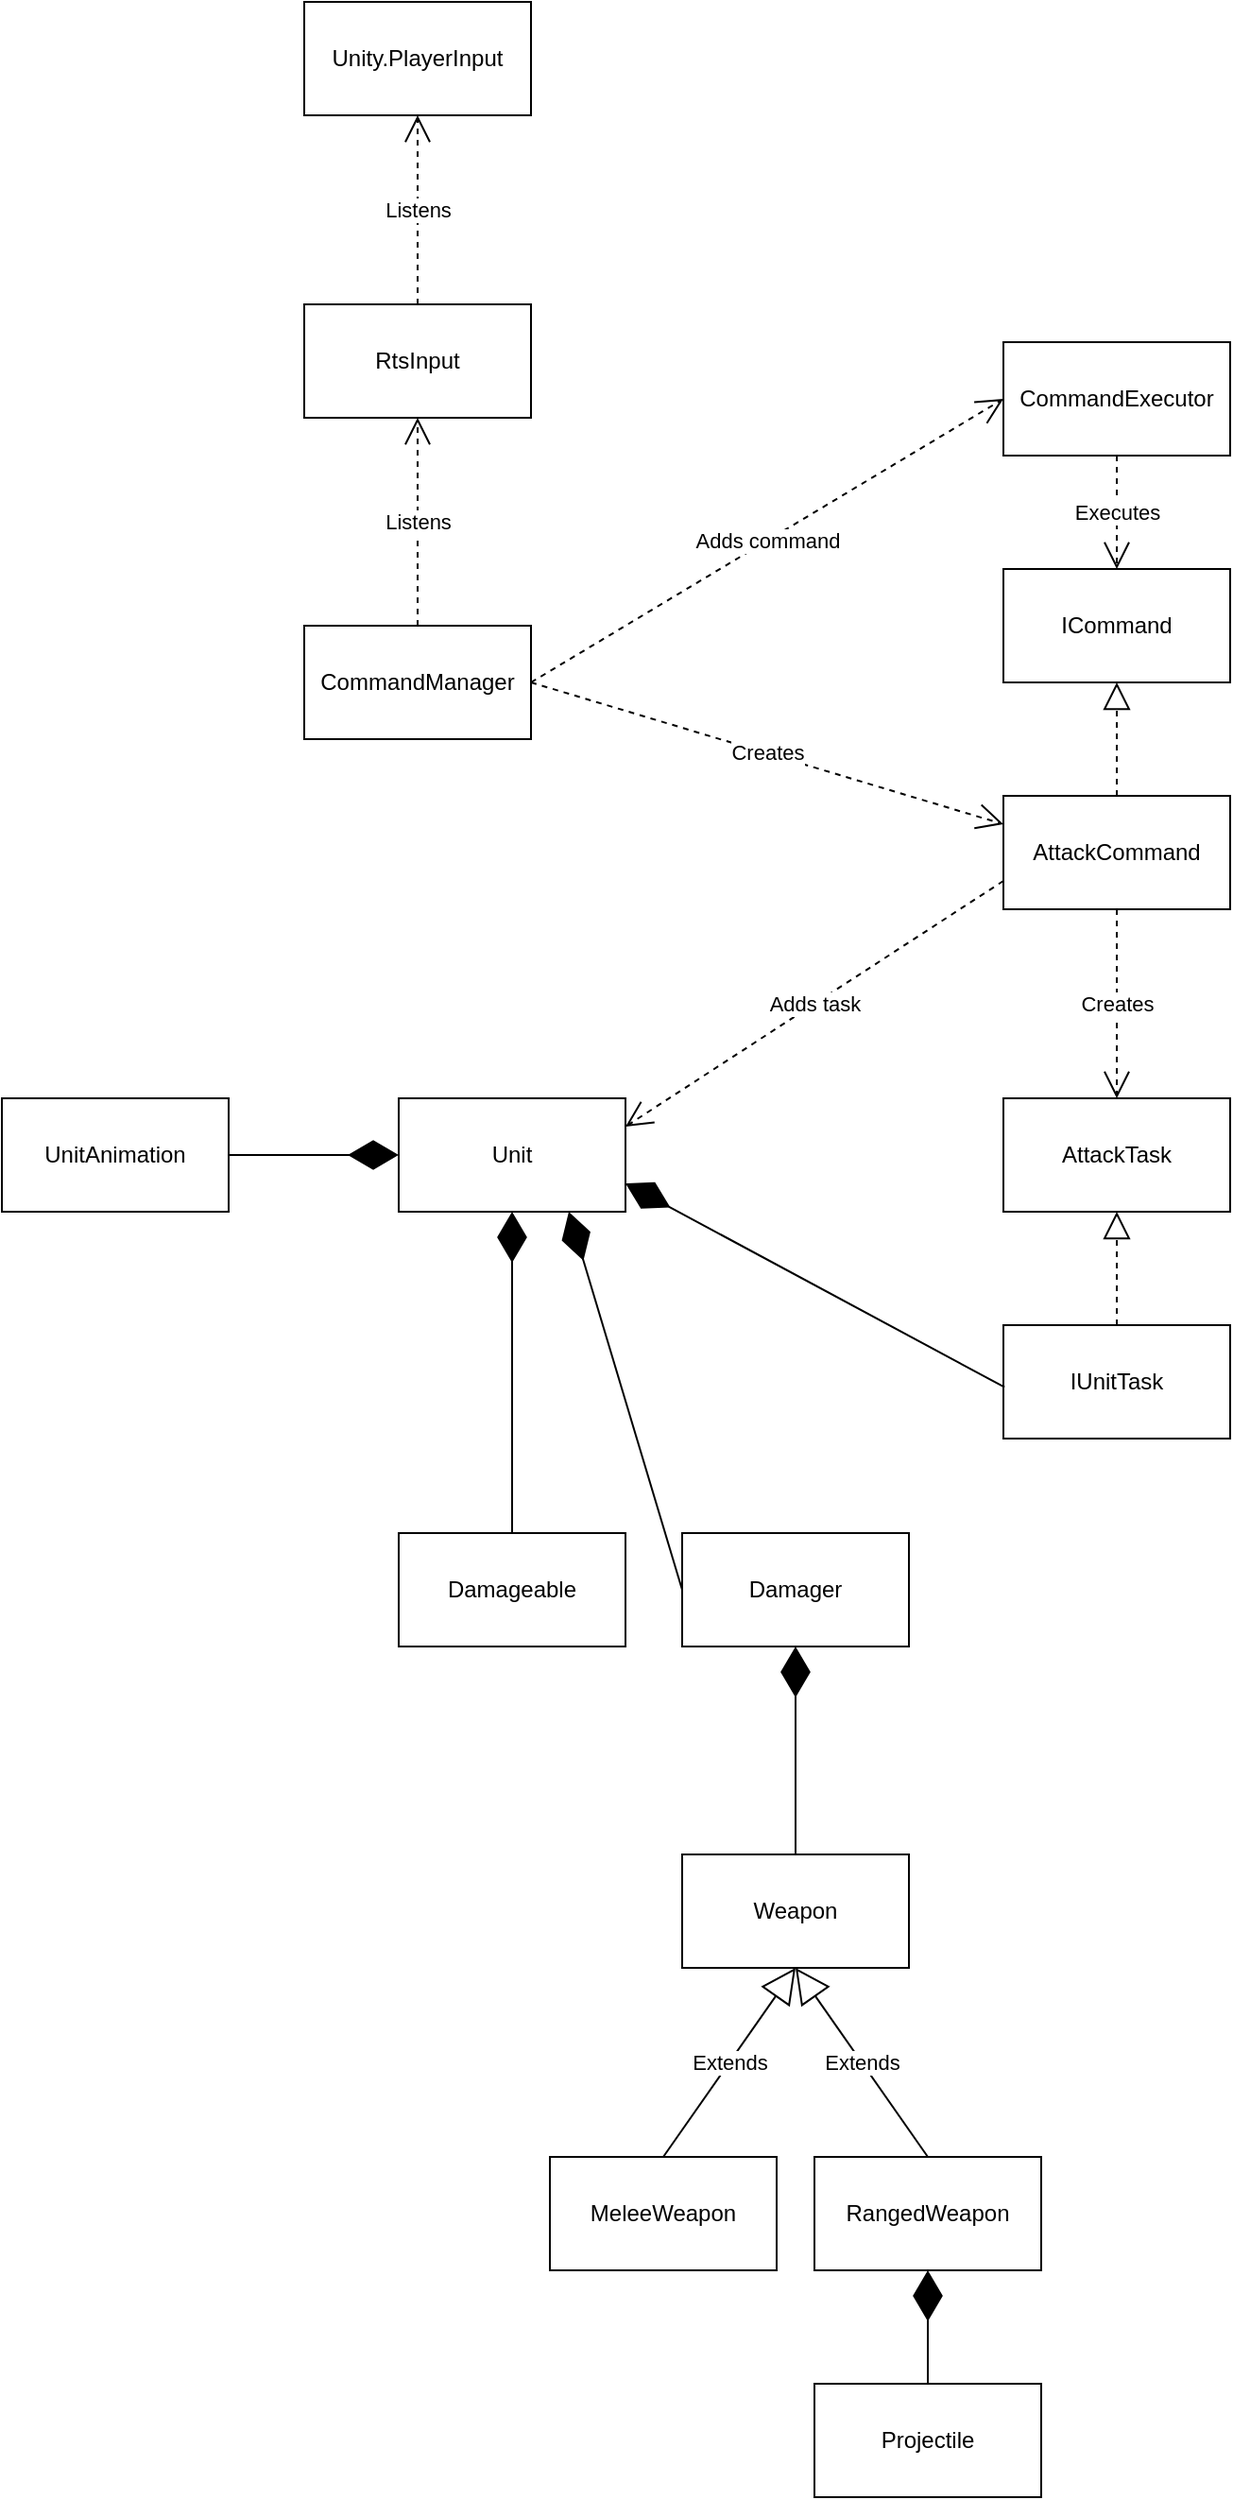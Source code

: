 <mxfile version="14.4.9" type="device"><diagram id="y4loSEmqK0Lu1-JeYM9z" name="Page-1"><mxGraphModel dx="1673" dy="934" grid="1" gridSize="10" guides="1" tooltips="1" connect="1" arrows="1" fold="1" page="1" pageScale="1" pageWidth="850" pageHeight="1100" math="0" shadow="0"><root><mxCell id="0"/><mxCell id="1" parent="0"/><mxCell id="PN268hJyc7OOcN-78Nys-11" value="" style="endArrow=diamondThin;endFill=1;endSize=24;html=1;entryX=0.5;entryY=1;entryDx=0;entryDy=0;exitX=0.5;exitY=0;exitDx=0;exitDy=0;" parent="1" source="PN268hJyc7OOcN-78Nys-12" target="PN268hJyc7OOcN-78Nys-13" edge="1"><mxGeometry width="160" relative="1" as="geometry"><mxPoint x="589" y="890" as="sourcePoint"/><mxPoint x="589.04" y="712.006" as="targetPoint"/></mxGeometry></mxCell><mxCell id="PN268hJyc7OOcN-78Nys-12" value="Damageable" style="rounded=0;whiteSpace=wrap;html=1;" parent="1" vertex="1"><mxGeometry x="530" y="910" width="120" height="60" as="geometry"/></mxCell><mxCell id="PN268hJyc7OOcN-78Nys-13" value="Unit" style="rounded=0;whiteSpace=wrap;html=1;" parent="1" vertex="1"><mxGeometry x="530" y="680" width="120" height="60" as="geometry"/></mxCell><mxCell id="PN268hJyc7OOcN-78Nys-14" value="Damager" style="rounded=0;whiteSpace=wrap;html=1;" parent="1" vertex="1"><mxGeometry x="680" y="910" width="120" height="60" as="geometry"/></mxCell><mxCell id="PN268hJyc7OOcN-78Nys-15" value="MeleeWeapon" style="rounded=0;whiteSpace=wrap;html=1;" parent="1" vertex="1"><mxGeometry x="610" y="1240" width="120" height="60" as="geometry"/></mxCell><mxCell id="PN268hJyc7OOcN-78Nys-16" value="RangedWeapon" style="rounded=0;whiteSpace=wrap;html=1;" parent="1" vertex="1"><mxGeometry x="750" y="1240" width="120" height="60" as="geometry"/></mxCell><mxCell id="PN268hJyc7OOcN-78Nys-17" value="Projectile" style="rounded=0;whiteSpace=wrap;html=1;" parent="1" vertex="1"><mxGeometry x="750" y="1360" width="120" height="60" as="geometry"/></mxCell><mxCell id="PN268hJyc7OOcN-78Nys-18" value="Weapon" style="rounded=0;whiteSpace=wrap;html=1;" parent="1" vertex="1"><mxGeometry x="680" y="1080" width="120" height="60" as="geometry"/></mxCell><mxCell id="PN268hJyc7OOcN-78Nys-19" value="" style="endArrow=diamondThin;endFill=1;endSize=24;html=1;entryX=0.5;entryY=1;entryDx=0;entryDy=0;exitX=0.5;exitY=0;exitDx=0;exitDy=0;" parent="1" source="PN268hJyc7OOcN-78Nys-18" target="PN268hJyc7OOcN-78Nys-14" edge="1"><mxGeometry width="160" relative="1" as="geometry"><mxPoint x="560" y="1230" as="sourcePoint"/><mxPoint x="720" y="1230" as="targetPoint"/></mxGeometry></mxCell><mxCell id="PN268hJyc7OOcN-78Nys-21" value="Extends" style="endArrow=block;endSize=16;endFill=0;html=1;entryX=0.5;entryY=1;entryDx=0;entryDy=0;exitX=0.5;exitY=0;exitDx=0;exitDy=0;" parent="1" source="PN268hJyc7OOcN-78Nys-15" target="PN268hJyc7OOcN-78Nys-18" edge="1"><mxGeometry width="160" relative="1" as="geometry"><mxPoint x="560" y="1230" as="sourcePoint"/><mxPoint x="720" y="1230" as="targetPoint"/></mxGeometry></mxCell><mxCell id="PN268hJyc7OOcN-78Nys-22" value="Extends" style="endArrow=block;endSize=16;endFill=0;html=1;entryX=0.5;entryY=1;entryDx=0;entryDy=0;exitX=0.5;exitY=0;exitDx=0;exitDy=0;" parent="1" source="PN268hJyc7OOcN-78Nys-16" target="PN268hJyc7OOcN-78Nys-18" edge="1"><mxGeometry width="160" relative="1" as="geometry"><mxPoint x="560" y="1230" as="sourcePoint"/><mxPoint x="720" y="1230" as="targetPoint"/></mxGeometry></mxCell><mxCell id="PN268hJyc7OOcN-78Nys-23" value="" style="endArrow=diamondThin;endFill=1;endSize=24;html=1;entryX=0.5;entryY=1;entryDx=0;entryDy=0;exitX=0.5;exitY=0;exitDx=0;exitDy=0;" parent="1" source="PN268hJyc7OOcN-78Nys-17" target="PN268hJyc7OOcN-78Nys-16" edge="1"><mxGeometry width="160" relative="1" as="geometry"><mxPoint x="560" y="1230" as="sourcePoint"/><mxPoint x="720" y="1230" as="targetPoint"/></mxGeometry></mxCell><mxCell id="PN268hJyc7OOcN-78Nys-25" value="" style="endArrow=diamondThin;endFill=1;endSize=24;html=1;entryX=0.75;entryY=1;entryDx=0;entryDy=0;exitX=0;exitY=0.5;exitDx=0;exitDy=0;" parent="1" source="PN268hJyc7OOcN-78Nys-14" target="PN268hJyc7OOcN-78Nys-13" edge="1"><mxGeometry width="160" relative="1" as="geometry"><mxPoint x="500" y="1190" as="sourcePoint"/><mxPoint x="660" y="1190" as="targetPoint"/></mxGeometry></mxCell><mxCell id="ThtuNx_CpDPcUaoZNQBP-1" value="CommandExecutor" style="rounded=0;whiteSpace=wrap;html=1;" vertex="1" parent="1"><mxGeometry x="850" y="280" width="120" height="60" as="geometry"/></mxCell><mxCell id="ThtuNx_CpDPcUaoZNQBP-2" value="CommandManager&lt;span style=&quot;color: rgba(0 , 0 , 0 , 0) ; font-family: monospace ; font-size: 0px&quot;&gt;%3CmxGraphModel%3E%3Croot%3E%3CmxCell%20id%3D%220%22%2F%3E%3CmxCell%20id%3D%221%22%20parent%3D%220%22%2F%3E%3CmxCell%20id%3D%222%22%20value%3D%22CommandExecutor%22%20style%3D%22rounded%3D0%3BwhiteSpace%3Dwrap%3Bhtml%3D1%3B%22%20vertex%3D%221%22%20parent%3D%221%22%3E%3CmxGeometry%20x%3D%22880%22%20y%3D%22170%22%20width%3D%22120%22%20height%3D%2260%22%20as%3D%22geometry%22%2F%3E%3C%2FmxCell%3E%3C%2Froot%3E%3C%2FmxGraphModel%3E&lt;/span&gt;" style="rounded=0;whiteSpace=wrap;html=1;" vertex="1" parent="1"><mxGeometry x="480" y="430" width="120" height="60" as="geometry"/></mxCell><mxCell id="ThtuNx_CpDPcUaoZNQBP-3" value="ICommand&lt;span style=&quot;color: rgba(0 , 0 , 0 , 0) ; font-family: monospace ; font-size: 0px&quot;&gt;%3CmxGraphModel%3E%3Croot%3E%3CmxCell%20id%3D%220%22%2F%3E%3CmxCell%20id%3D%221%22%20parent%3D%220%22%2F%3E%3CmxCell%20id%3D%222%22%20value%3D%22CommandExecutor%22%20style%3D%22rounded%3D0%3BwhiteSpace%3Dwrap%3Bhtml%3D1%3B%22%20vertex%3D%221%22%20parent%3D%221%22%3E%3CmxGeometry%20x%3D%22880%22%20y%3D%22170%22%20width%3D%22120%22%20height%3D%2260%22%20as%3D%22geometry%22%2F%3E%3C%2FmxCell%3E%3C%2Froot%3E%3C%2FmxGraphModel%3E&lt;/span&gt;" style="rounded=0;whiteSpace=wrap;html=1;" vertex="1" parent="1"><mxGeometry x="850" y="400" width="120" height="60" as="geometry"/></mxCell><mxCell id="ThtuNx_CpDPcUaoZNQBP-4" value="AttackCommand" style="rounded=0;whiteSpace=wrap;html=1;" vertex="1" parent="1"><mxGeometry x="850" y="520" width="120" height="60" as="geometry"/></mxCell><mxCell id="ThtuNx_CpDPcUaoZNQBP-9" value="" style="endArrow=block;dashed=1;endFill=0;endSize=12;html=1;strokeColor=#000000;entryX=0.5;entryY=1;entryDx=0;entryDy=0;exitX=0.5;exitY=0;exitDx=0;exitDy=0;" edge="1" parent="1" source="ThtuNx_CpDPcUaoZNQBP-4" target="ThtuNx_CpDPcUaoZNQBP-3"><mxGeometry width="160" relative="1" as="geometry"><mxPoint x="730" y="230" as="sourcePoint"/><mxPoint x="890" y="230" as="targetPoint"/></mxGeometry></mxCell><mxCell id="ThtuNx_CpDPcUaoZNQBP-11" value="Executes" style="endArrow=open;endSize=12;dashed=1;html=1;strokeColor=#000000;entryX=0.5;entryY=0;entryDx=0;entryDy=0;exitX=0.5;exitY=1;exitDx=0;exitDy=0;" edge="1" parent="1" source="ThtuNx_CpDPcUaoZNQBP-1" target="ThtuNx_CpDPcUaoZNQBP-3"><mxGeometry width="160" relative="1" as="geometry"><mxPoint x="940" y="360" as="sourcePoint"/><mxPoint x="1160" y="450" as="targetPoint"/></mxGeometry></mxCell><mxCell id="ThtuNx_CpDPcUaoZNQBP-12" value="Creates" style="endArrow=open;endSize=12;dashed=1;html=1;strokeColor=#000000;exitX=1;exitY=0.5;exitDx=0;exitDy=0;entryX=0;entryY=0.25;entryDx=0;entryDy=0;" edge="1" parent="1" source="ThtuNx_CpDPcUaoZNQBP-2" target="ThtuNx_CpDPcUaoZNQBP-4"><mxGeometry width="160" relative="1" as="geometry"><mxPoint x="650" y="290" as="sourcePoint"/><mxPoint x="810" y="290" as="targetPoint"/></mxGeometry></mxCell><mxCell id="ThtuNx_CpDPcUaoZNQBP-15" value="Adds command" style="endArrow=open;endSize=12;dashed=1;html=1;strokeColor=#000000;exitX=1;exitY=0.5;exitDx=0;exitDy=0;entryX=0;entryY=0.5;entryDx=0;entryDy=0;" edge="1" parent="1" source="ThtuNx_CpDPcUaoZNQBP-2" target="ThtuNx_CpDPcUaoZNQBP-1"><mxGeometry width="160" relative="1" as="geometry"><mxPoint x="1150" y="440" as="sourcePoint"/><mxPoint x="980" y="560" as="targetPoint"/></mxGeometry></mxCell><mxCell id="ThtuNx_CpDPcUaoZNQBP-17" value="RtsInput&lt;br&gt;" style="rounded=0;whiteSpace=wrap;html=1;" vertex="1" parent="1"><mxGeometry x="480" y="260" width="120" height="60" as="geometry"/></mxCell><mxCell id="ThtuNx_CpDPcUaoZNQBP-18" value="Listens" style="endArrow=open;endSize=12;dashed=1;html=1;strokeColor=#000000;entryX=0.5;entryY=1;entryDx=0;entryDy=0;exitX=0.5;exitY=0;exitDx=0;exitDy=0;" edge="1" parent="1" source="ThtuNx_CpDPcUaoZNQBP-2" target="ThtuNx_CpDPcUaoZNQBP-17"><mxGeometry width="160" relative="1" as="geometry"><mxPoint x="600" y="350" as="sourcePoint"/><mxPoint x="320" y="350" as="targetPoint"/></mxGeometry></mxCell><mxCell id="ThtuNx_CpDPcUaoZNQBP-19" value="Unity.PlayerInput" style="rounded=0;whiteSpace=wrap;html=1;" vertex="1" parent="1"><mxGeometry x="480" y="100" width="120" height="60" as="geometry"/></mxCell><mxCell id="ThtuNx_CpDPcUaoZNQBP-20" value="Listens" style="endArrow=open;endSize=12;dashed=1;html=1;strokeColor=#000000;entryX=0.5;entryY=1;entryDx=0;entryDy=0;exitX=0.5;exitY=0;exitDx=0;exitDy=0;" edge="1" parent="1" source="ThtuNx_CpDPcUaoZNQBP-17" target="ThtuNx_CpDPcUaoZNQBP-19"><mxGeometry width="160" relative="1" as="geometry"><mxPoint x="630" y="210" as="sourcePoint"/><mxPoint x="570" y="190" as="targetPoint"/></mxGeometry></mxCell><mxCell id="ThtuNx_CpDPcUaoZNQBP-21" value="Creates" style="endArrow=open;endSize=12;dashed=1;html=1;strokeColor=#000000;exitX=0.5;exitY=1;exitDx=0;exitDy=0;entryX=0.5;entryY=0;entryDx=0;entryDy=0;" edge="1" parent="1" source="ThtuNx_CpDPcUaoZNQBP-4" target="ThtuNx_CpDPcUaoZNQBP-22"><mxGeometry width="160" relative="1" as="geometry"><mxPoint x="1150" y="440" as="sourcePoint"/><mxPoint x="910" y="680" as="targetPoint"/></mxGeometry></mxCell><mxCell id="ThtuNx_CpDPcUaoZNQBP-22" value="AttackTask" style="rounded=0;whiteSpace=wrap;html=1;" vertex="1" parent="1"><mxGeometry x="850" y="680" width="120" height="60" as="geometry"/></mxCell><mxCell id="ThtuNx_CpDPcUaoZNQBP-23" value="Adds task" style="endArrow=open;endSize=12;dashed=1;html=1;strokeColor=#000000;exitX=0;exitY=0.75;exitDx=0;exitDy=0;entryX=1;entryY=0.25;entryDx=0;entryDy=0;" edge="1" parent="1" source="ThtuNx_CpDPcUaoZNQBP-4" target="PN268hJyc7OOcN-78Nys-13"><mxGeometry width="160" relative="1" as="geometry"><mxPoint x="1150" y="440" as="sourcePoint"/><mxPoint x="980" y="320.0" as="targetPoint"/></mxGeometry></mxCell><mxCell id="ThtuNx_CpDPcUaoZNQBP-24" value="IUnitTask" style="rounded=0;whiteSpace=wrap;html=1;" vertex="1" parent="1"><mxGeometry x="850" y="800" width="120" height="60" as="geometry"/></mxCell><mxCell id="ThtuNx_CpDPcUaoZNQBP-26" value="" style="endArrow=block;dashed=1;endFill=0;endSize=12;html=1;strokeColor=#000000;entryX=0.5;entryY=1;entryDx=0;entryDy=0;exitX=0.5;exitY=0;exitDx=0;exitDy=0;" edge="1" parent="1" source="ThtuNx_CpDPcUaoZNQBP-24" target="ThtuNx_CpDPcUaoZNQBP-22"><mxGeometry width="160" relative="1" as="geometry"><mxPoint x="900.0" y="810.0" as="sourcePoint"/><mxPoint x="900.0" y="750.0" as="targetPoint"/></mxGeometry></mxCell><mxCell id="ThtuNx_CpDPcUaoZNQBP-29" value="" style="endArrow=diamondThin;endFill=1;endSize=24;html=1;entryX=1;entryY=0.75;entryDx=0;entryDy=0;exitX=0.005;exitY=0.547;exitDx=0;exitDy=0;exitPerimeter=0;" edge="1" parent="1" source="ThtuNx_CpDPcUaoZNQBP-24" target="PN268hJyc7OOcN-78Nys-13"><mxGeometry width="160" relative="1" as="geometry"><mxPoint x="770" y="940" as="sourcePoint"/><mxPoint x="710" y="740" as="targetPoint"/></mxGeometry></mxCell><mxCell id="ThtuNx_CpDPcUaoZNQBP-30" value="UnitAnimation" style="rounded=0;whiteSpace=wrap;html=1;" vertex="1" parent="1"><mxGeometry x="320" y="680" width="120" height="60" as="geometry"/></mxCell><mxCell id="ThtuNx_CpDPcUaoZNQBP-31" value="" style="endArrow=diamondThin;endFill=1;endSize=24;html=1;entryX=0;entryY=0.5;entryDx=0;entryDy=0;exitX=1;exitY=0.5;exitDx=0;exitDy=0;" edge="1" parent="1" source="ThtuNx_CpDPcUaoZNQBP-30" target="PN268hJyc7OOcN-78Nys-13"><mxGeometry width="160" relative="1" as="geometry"><mxPoint x="860.6" y="842.82" as="sourcePoint"/><mxPoint x="660" y="735.0" as="targetPoint"/></mxGeometry></mxCell></root></mxGraphModel></diagram></mxfile>